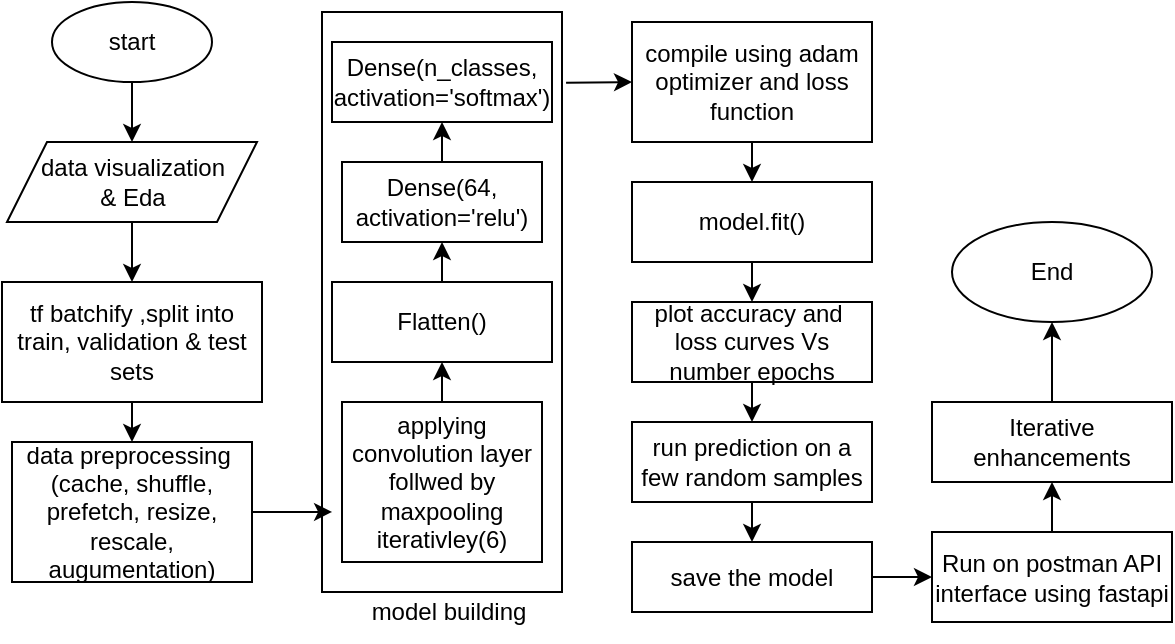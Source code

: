 <mxfile>
    <diagram id="JsvRfnEq5Fq7doFDTPvg" name="Page-1">
        <mxGraphModel dx="986" dy="433" grid="1" gridSize="10" guides="1" tooltips="1" connect="1" arrows="1" fold="1" page="1" pageScale="1" pageWidth="850" pageHeight="1100" math="0" shadow="0">
            <root>
                <mxCell id="0"/>
                <mxCell id="1" parent="0"/>
                <mxCell id="2" value="start" style="ellipse;whiteSpace=wrap;html=1;" vertex="1" parent="1">
                    <mxGeometry x="170" y="40" width="80" height="40" as="geometry"/>
                </mxCell>
                <mxCell id="3" value="data visualization&lt;br&gt;&amp;amp; Eda" style="shape=parallelogram;perimeter=parallelogramPerimeter;whiteSpace=wrap;html=1;fixedSize=1;" vertex="1" parent="1">
                    <mxGeometry x="147.5" y="110" width="125" height="40" as="geometry"/>
                </mxCell>
                <mxCell id="4" value="" style="endArrow=classic;html=1;exitX=0.5;exitY=1;exitDx=0;exitDy=0;" edge="1" parent="1" source="2">
                    <mxGeometry width="50" height="50" relative="1" as="geometry">
                        <mxPoint x="160" y="240" as="sourcePoint"/>
                        <mxPoint x="210" y="110" as="targetPoint"/>
                    </mxGeometry>
                </mxCell>
                <mxCell id="6" value="" style="endArrow=classic;html=1;exitX=0.5;exitY=1;exitDx=0;exitDy=0;entryX=0.5;entryY=0;entryDx=0;entryDy=0;" edge="1" parent="1" source="3">
                    <mxGeometry width="50" height="50" relative="1" as="geometry">
                        <mxPoint x="200" y="240" as="sourcePoint"/>
                        <mxPoint x="210" y="180" as="targetPoint"/>
                    </mxGeometry>
                </mxCell>
                <mxCell id="8" value="tf batchify ,split into train, validation &amp;amp; test sets" style="rounded=0;whiteSpace=wrap;html=1;" vertex="1" parent="1">
                    <mxGeometry x="145" y="180" width="130" height="60" as="geometry"/>
                </mxCell>
                <mxCell id="9" value="data preprocessing&amp;nbsp;&lt;br&gt;(cache, shuffle, prefetch, resize, rescale, augumentation)" style="rounded=0;whiteSpace=wrap;html=1;" vertex="1" parent="1">
                    <mxGeometry x="150" y="260" width="120" height="70" as="geometry"/>
                </mxCell>
                <mxCell id="11" value="" style="endArrow=classic;html=1;exitX=0.5;exitY=1;exitDx=0;exitDy=0;entryX=0.5;entryY=0;entryDx=0;entryDy=0;" edge="1" parent="1" source="8" target="9">
                    <mxGeometry width="50" height="50" relative="1" as="geometry">
                        <mxPoint x="200" y="210" as="sourcePoint"/>
                        <mxPoint x="250" y="160" as="targetPoint"/>
                    </mxGeometry>
                </mxCell>
                <mxCell id="13" value="" style="rounded=0;whiteSpace=wrap;html=1;rotation=90;" vertex="1" parent="1">
                    <mxGeometry x="220" y="130" width="290" height="120" as="geometry"/>
                </mxCell>
                <mxCell id="14" value="applying convolution layer follwed by maxpooling iterativley(6)" style="rounded=0;whiteSpace=wrap;html=1;" vertex="1" parent="1">
                    <mxGeometry x="315" y="240" width="100" height="80" as="geometry"/>
                </mxCell>
                <mxCell id="15" value="" style="endArrow=classic;html=1;exitX=0.5;exitY=0;exitDx=0;exitDy=0;entryX=0.5;entryY=1;entryDx=0;entryDy=0;" edge="1" parent="1" source="14">
                    <mxGeometry width="50" height="50" relative="1" as="geometry">
                        <mxPoint x="470" y="180" as="sourcePoint"/>
                        <mxPoint x="365" y="220" as="targetPoint"/>
                    </mxGeometry>
                </mxCell>
                <mxCell id="17" value="Dense(64, activation='relu')" style="rounded=0;whiteSpace=wrap;html=1;" vertex="1" parent="1">
                    <mxGeometry x="315" y="120" width="100" height="40" as="geometry"/>
                </mxCell>
                <mxCell id="18" value="" style="endArrow=classic;html=1;exitX=0.5;exitY=0;exitDx=0;exitDy=0;entryX=0.5;entryY=1;entryDx=0;entryDy=0;" edge="1" parent="1" target="17">
                    <mxGeometry width="50" height="50" relative="1" as="geometry">
                        <mxPoint x="365" y="180" as="sourcePoint"/>
                        <mxPoint x="520" y="140" as="targetPoint"/>
                    </mxGeometry>
                </mxCell>
                <mxCell id="19" value="Dense(n_classes, activation='softmax')" style="rounded=0;whiteSpace=wrap;html=1;" vertex="1" parent="1">
                    <mxGeometry x="310" y="60" width="110" height="40" as="geometry"/>
                </mxCell>
                <mxCell id="20" value="" style="endArrow=classic;html=1;exitX=0.5;exitY=0;exitDx=0;exitDy=0;entryX=0.5;entryY=1;entryDx=0;entryDy=0;" edge="1" parent="1" source="17" target="19">
                    <mxGeometry width="50" height="50" relative="1" as="geometry">
                        <mxPoint x="470" y="190" as="sourcePoint"/>
                        <mxPoint x="520" y="140" as="targetPoint"/>
                    </mxGeometry>
                </mxCell>
                <mxCell id="21" value="model building" style="text;html=1;align=center;verticalAlign=middle;resizable=0;points=[];autosize=1;strokeColor=none;fillColor=none;" vertex="1" parent="1">
                    <mxGeometry x="317.5" y="330" width="100" height="30" as="geometry"/>
                </mxCell>
                <mxCell id="22" value="compile using adam optimizer and loss function" style="rounded=0;whiteSpace=wrap;html=1;" vertex="1" parent="1">
                    <mxGeometry x="460" y="50" width="120" height="60" as="geometry"/>
                </mxCell>
                <mxCell id="23" value="" style="endArrow=classic;html=1;exitX=0.122;exitY=-0.017;exitDx=0;exitDy=0;exitPerimeter=0;entryX=0;entryY=0.5;entryDx=0;entryDy=0;" edge="1" parent="1" source="13" target="22">
                    <mxGeometry width="50" height="50" relative="1" as="geometry">
                        <mxPoint x="470" y="240" as="sourcePoint"/>
                        <mxPoint x="520" y="190" as="targetPoint"/>
                    </mxGeometry>
                </mxCell>
                <mxCell id="24" value="model.fit()" style="rounded=0;whiteSpace=wrap;html=1;" vertex="1" parent="1">
                    <mxGeometry x="460" y="130" width="120" height="40" as="geometry"/>
                </mxCell>
                <mxCell id="25" value="" style="endArrow=classic;html=1;exitX=0.5;exitY=1;exitDx=0;exitDy=0;" edge="1" parent="1" source="22" target="24">
                    <mxGeometry width="50" height="50" relative="1" as="geometry">
                        <mxPoint x="470" y="230" as="sourcePoint"/>
                        <mxPoint x="520" y="180" as="targetPoint"/>
                    </mxGeometry>
                </mxCell>
                <mxCell id="26" value="plot accuracy and&amp;nbsp; loss curves Vs number epochs" style="rounded=0;whiteSpace=wrap;html=1;" vertex="1" parent="1">
                    <mxGeometry x="460" y="190" width="120" height="40" as="geometry"/>
                </mxCell>
                <mxCell id="27" value="" style="endArrow=classic;html=1;exitX=1;exitY=0.5;exitDx=0;exitDy=0;entryX=0.862;entryY=0.958;entryDx=0;entryDy=0;entryPerimeter=0;" edge="1" parent="1" source="9" target="13">
                    <mxGeometry width="50" height="50" relative="1" as="geometry">
                        <mxPoint x="470" y="230" as="sourcePoint"/>
                        <mxPoint x="520" y="180" as="targetPoint"/>
                    </mxGeometry>
                </mxCell>
                <mxCell id="28" value="" style="endArrow=classic;html=1;entryX=0.5;entryY=0;entryDx=0;entryDy=0;exitX=0.5;exitY=1;exitDx=0;exitDy=0;" edge="1" parent="1" source="24" target="26">
                    <mxGeometry width="50" height="50" relative="1" as="geometry">
                        <mxPoint x="470" y="220" as="sourcePoint"/>
                        <mxPoint x="520" y="170" as="targetPoint"/>
                    </mxGeometry>
                </mxCell>
                <mxCell id="29" value="run prediction on a few random samples" style="rounded=0;whiteSpace=wrap;html=1;" vertex="1" parent="1">
                    <mxGeometry x="460" y="250" width="120" height="40" as="geometry"/>
                </mxCell>
                <mxCell id="30" value="" style="endArrow=classic;html=1;exitX=0.5;exitY=1;exitDx=0;exitDy=0;entryX=0.5;entryY=0;entryDx=0;entryDy=0;" edge="1" parent="1" source="26" target="29">
                    <mxGeometry width="50" height="50" relative="1" as="geometry">
                        <mxPoint x="470" y="220" as="sourcePoint"/>
                        <mxPoint x="520" y="170" as="targetPoint"/>
                    </mxGeometry>
                </mxCell>
                <mxCell id="31" value="save the model" style="rounded=0;whiteSpace=wrap;html=1;" vertex="1" parent="1">
                    <mxGeometry x="460" y="310" width="120" height="35" as="geometry"/>
                </mxCell>
                <mxCell id="33" value="" style="endArrow=classic;html=1;exitX=0.5;exitY=1;exitDx=0;exitDy=0;" edge="1" parent="1" source="29">
                    <mxGeometry width="50" height="50" relative="1" as="geometry">
                        <mxPoint x="470" y="220" as="sourcePoint"/>
                        <mxPoint x="520" y="310" as="targetPoint"/>
                    </mxGeometry>
                </mxCell>
                <mxCell id="34" value="Run on postman API interface using fastapi" style="rounded=0;whiteSpace=wrap;html=1;" vertex="1" parent="1">
                    <mxGeometry x="610" y="305" width="120" height="45" as="geometry"/>
                </mxCell>
                <mxCell id="35" value="" style="endArrow=classic;html=1;exitX=1;exitY=0.5;exitDx=0;exitDy=0;entryX=0;entryY=0.5;entryDx=0;entryDy=0;" edge="1" parent="1" source="31" target="34">
                    <mxGeometry width="50" height="50" relative="1" as="geometry">
                        <mxPoint x="470" y="210" as="sourcePoint"/>
                        <mxPoint x="520" y="160" as="targetPoint"/>
                    </mxGeometry>
                </mxCell>
                <mxCell id="37" value="" style="endArrow=classic;html=1;exitX=0.5;exitY=0;exitDx=0;exitDy=0;entryX=0.5;entryY=1;entryDx=0;entryDy=0;" edge="1" parent="1" source="34" target="40">
                    <mxGeometry width="50" height="50" relative="1" as="geometry">
                        <mxPoint x="660" y="310" as="sourcePoint"/>
                        <mxPoint x="670" y="290" as="targetPoint"/>
                    </mxGeometry>
                </mxCell>
                <mxCell id="40" value="Iterative enhancements" style="rounded=0;whiteSpace=wrap;html=1;" vertex="1" parent="1">
                    <mxGeometry x="610" y="240" width="120" height="40" as="geometry"/>
                </mxCell>
                <mxCell id="41" value="End" style="ellipse;whiteSpace=wrap;html=1;" vertex="1" parent="1">
                    <mxGeometry x="620" y="150" width="100" height="50" as="geometry"/>
                </mxCell>
                <mxCell id="43" value="" style="endArrow=classic;html=1;entryX=0.5;entryY=1;entryDx=0;entryDy=0;exitX=0.5;exitY=0;exitDx=0;exitDy=0;" edge="1" parent="1" source="40" target="41">
                    <mxGeometry width="50" height="50" relative="1" as="geometry">
                        <mxPoint x="670" y="220" as="sourcePoint"/>
                        <mxPoint x="720" y="170" as="targetPoint"/>
                    </mxGeometry>
                </mxCell>
                <mxCell id="44" value="Flatten()" style="rounded=0;whiteSpace=wrap;html=1;" vertex="1" parent="1">
                    <mxGeometry x="310" y="180" width="110" height="40" as="geometry"/>
                </mxCell>
            </root>
        </mxGraphModel>
    </diagram>
</mxfile>
